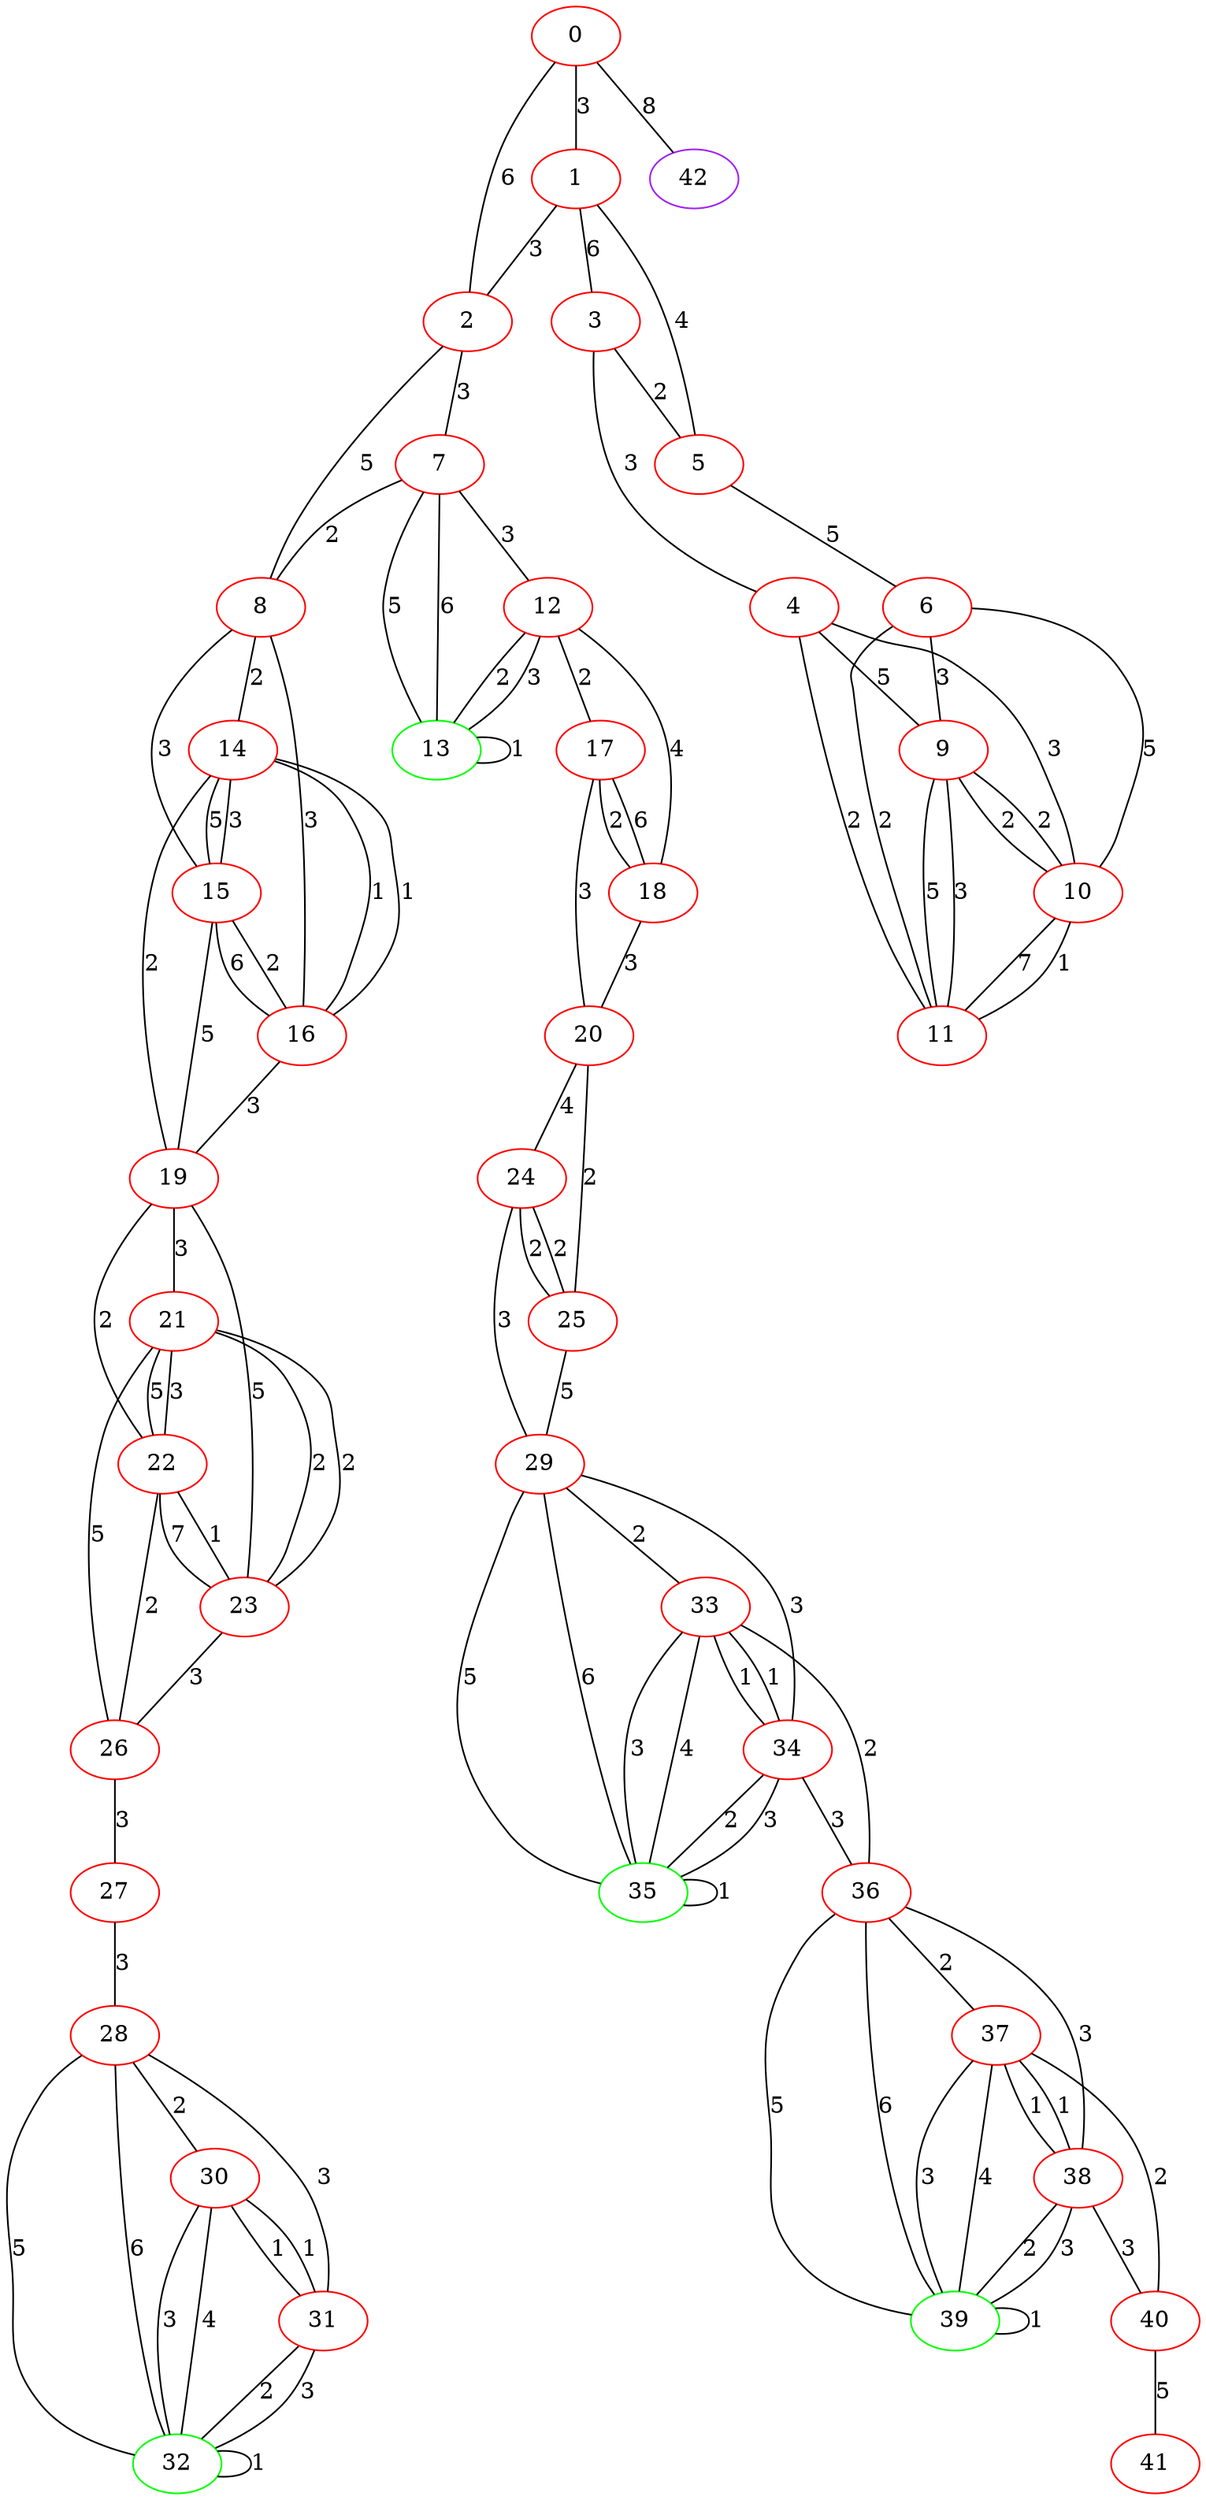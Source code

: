 graph "" {
0 [color=red, weight=1];
1 [color=red, weight=1];
2 [color=red, weight=1];
3 [color=red, weight=1];
4 [color=red, weight=1];
5 [color=red, weight=1];
6 [color=red, weight=1];
7 [color=red, weight=1];
8 [color=red, weight=1];
9 [color=red, weight=1];
10 [color=red, weight=1];
11 [color=red, weight=1];
12 [color=red, weight=1];
13 [color=green, weight=2];
14 [color=red, weight=1];
15 [color=red, weight=1];
16 [color=red, weight=1];
17 [color=red, weight=1];
18 [color=red, weight=1];
19 [color=red, weight=1];
20 [color=red, weight=1];
21 [color=red, weight=1];
22 [color=red, weight=1];
23 [color=red, weight=1];
24 [color=red, weight=1];
25 [color=red, weight=1];
26 [color=red, weight=1];
27 [color=red, weight=1];
28 [color=red, weight=1];
29 [color=red, weight=1];
30 [color=red, weight=1];
31 [color=red, weight=1];
32 [color=green, weight=2];
33 [color=red, weight=1];
34 [color=red, weight=1];
35 [color=green, weight=2];
36 [color=red, weight=1];
37 [color=red, weight=1];
38 [color=red, weight=1];
39 [color=green, weight=2];
40 [color=red, weight=1];
41 [color=red, weight=1];
42 [color=purple, weight=4];
0 -- 1  [key=0, label=3];
0 -- 2  [key=0, label=6];
0 -- 42  [key=0, label=8];
1 -- 2  [key=0, label=3];
1 -- 3  [key=0, label=6];
1 -- 5  [key=0, label=4];
2 -- 8  [key=0, label=5];
2 -- 7  [key=0, label=3];
3 -- 4  [key=0, label=3];
3 -- 5  [key=0, label=2];
4 -- 11  [key=0, label=2];
4 -- 9  [key=0, label=5];
4 -- 10  [key=0, label=3];
5 -- 6  [key=0, label=5];
6 -- 9  [key=0, label=3];
6 -- 10  [key=0, label=5];
6 -- 11  [key=0, label=2];
7 -- 8  [key=0, label=2];
7 -- 12  [key=0, label=3];
7 -- 13  [key=0, label=5];
7 -- 13  [key=1, label=6];
8 -- 16  [key=0, label=3];
8 -- 15  [key=0, label=3];
8 -- 14  [key=0, label=2];
9 -- 10  [key=0, label=2];
9 -- 10  [key=1, label=2];
9 -- 11  [key=0, label=5];
9 -- 11  [key=1, label=3];
10 -- 11  [key=0, label=7];
10 -- 11  [key=1, label=1];
12 -- 17  [key=0, label=2];
12 -- 18  [key=0, label=4];
12 -- 13  [key=0, label=2];
12 -- 13  [key=1, label=3];
13 -- 13  [key=0, label=1];
14 -- 16  [key=0, label=1];
14 -- 16  [key=1, label=1];
14 -- 19  [key=0, label=2];
14 -- 15  [key=0, label=5];
14 -- 15  [key=1, label=3];
15 -- 16  [key=0, label=6];
15 -- 16  [key=1, label=2];
15 -- 19  [key=0, label=5];
16 -- 19  [key=0, label=3];
17 -- 20  [key=0, label=3];
17 -- 18  [key=0, label=2];
17 -- 18  [key=1, label=6];
18 -- 20  [key=0, label=3];
19 -- 21  [key=0, label=3];
19 -- 22  [key=0, label=2];
19 -- 23  [key=0, label=5];
20 -- 24  [key=0, label=4];
20 -- 25  [key=0, label=2];
21 -- 26  [key=0, label=5];
21 -- 22  [key=0, label=5];
21 -- 22  [key=1, label=3];
21 -- 23  [key=0, label=2];
21 -- 23  [key=1, label=2];
22 -- 26  [key=0, label=2];
22 -- 23  [key=0, label=7];
22 -- 23  [key=1, label=1];
23 -- 26  [key=0, label=3];
24 -- 25  [key=0, label=2];
24 -- 25  [key=1, label=2];
24 -- 29  [key=0, label=3];
25 -- 29  [key=0, label=5];
26 -- 27  [key=0, label=3];
27 -- 28  [key=0, label=3];
28 -- 32  [key=0, label=5];
28 -- 32  [key=1, label=6];
28 -- 30  [key=0, label=2];
28 -- 31  [key=0, label=3];
29 -- 33  [key=0, label=2];
29 -- 34  [key=0, label=3];
29 -- 35  [key=0, label=5];
29 -- 35  [key=1, label=6];
30 -- 32  [key=0, label=3];
30 -- 32  [key=1, label=4];
30 -- 31  [key=0, label=1];
30 -- 31  [key=1, label=1];
31 -- 32  [key=0, label=2];
31 -- 32  [key=1, label=3];
32 -- 32  [key=0, label=1];
33 -- 34  [key=0, label=1];
33 -- 34  [key=1, label=1];
33 -- 35  [key=0, label=3];
33 -- 35  [key=1, label=4];
33 -- 36  [key=0, label=2];
34 -- 35  [key=0, label=2];
34 -- 35  [key=1, label=3];
34 -- 36  [key=0, label=3];
35 -- 35  [key=0, label=1];
36 -- 37  [key=0, label=2];
36 -- 38  [key=0, label=3];
36 -- 39  [key=0, label=5];
36 -- 39  [key=1, label=6];
37 -- 40  [key=0, label=2];
37 -- 38  [key=0, label=1];
37 -- 38  [key=1, label=1];
37 -- 39  [key=0, label=3];
37 -- 39  [key=1, label=4];
38 -- 40  [key=0, label=3];
38 -- 39  [key=0, label=2];
38 -- 39  [key=1, label=3];
39 -- 39  [key=0, label=1];
40 -- 41  [key=0, label=5];
}
